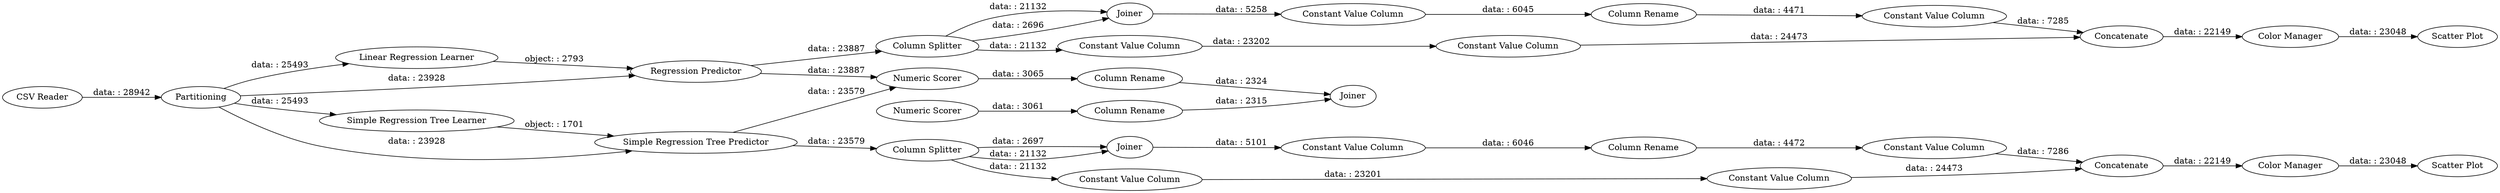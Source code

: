 digraph {
	"2667735899254425161_67" [label=Joiner]
	"-2665654971376213286_69" [label="Constant Value Column"]
	"1915913499362986449_200" [label="Scatter Plot"]
	"-2665654971376213286_73" [label="Constant Value Column"]
	"-1775580001884331517_193" [label=Joiner]
	"-1775580001884331517_192" [label="Numeric Scorer"]
	"-1775580001884331517_61" [label="Numeric Scorer"]
	"1915913499362986449_199" [label="Color Manager"]
	"2667735899254425161_73" [label="Constant Value Column"]
	"2667735899254425161_68" [label=Concatenate]
	"1915913499362986449_191" [label="Regression Predictor"]
	"1915913499362986449_190" [label="Linear Regression Learner"]
	"1915913499362986449_201" [label="CSV Reader"]
	"2667735899254425161_71" [label="Column Rename"]
	"1915913499362986449_189" [label="Scatter Plot"]
	"-2665654971376213286_70" [label="Constant Value Column"]
	"-2665654971376213286_67" [label=Joiner]
	"2667735899254425161_70" [label="Constant Value Column"]
	"2667735899254425161_69" [label="Constant Value Column"]
	"1915913499362986449_188" [label="Color Manager"]
	"-2665654971376213286_66" [label="Column Splitter"]
	"-2665654971376213286_72" [label="Constant Value Column"]
	"1915913499362986449_59" [label="Simple Regression Tree Learner"]
	"1915913499362986449_54" [label=Partitioning]
	"-2665654971376213286_68" [label=Concatenate]
	"2667735899254425161_66" [label="Column Splitter"]
	"-2665654971376213286_71" [label="Column Rename"]
	"1915913499362986449_60" [label="Simple Regression Tree Predictor"]
	"-1775580001884331517_195" [label="Column Rename"]
	"2667735899254425161_72" [label="Constant Value Column"]
	"-1775580001884331517_194" [label="Column Rename"]
	"2667735899254425161_66" -> "2667735899254425161_67" [label="data: : 21132"]
	"2667735899254425161_66" -> "2667735899254425161_70" [label="data: : 21132"]
	"1915913499362986449_54" -> "1915913499362986449_59" [label="data: : 25493"]
	"2667735899254425161_73" -> "2667735899254425161_68" [label="data: : 7285"]
	"-2665654971376213286_69" -> "-2665654971376213286_71" [label="data: : 6046"]
	"-1775580001884331517_194" -> "-1775580001884331517_193" [label="data: : 2315"]
	"1915913499362986449_201" -> "1915913499362986449_54" [label="data: : 28942"]
	"1915913499362986449_190" -> "1915913499362986449_191" [label="object: : 2793"]
	"-2665654971376213286_73" -> "-2665654971376213286_68" [label="data: : 7286"]
	"-1775580001884331517_192" -> "-1775580001884331517_194" [label="data: : 3061"]
	"-2665654971376213286_67" -> "-2665654971376213286_69" [label="data: : 5101"]
	"-1775580001884331517_195" -> "-1775580001884331517_193" [label="data: : 2324"]
	"2667735899254425161_66" -> "2667735899254425161_67" [label="data: : 2696"]
	"-2665654971376213286_72" -> "-2665654971376213286_68" [label="data: : 24473"]
	"2667735899254425161_67" -> "2667735899254425161_69" [label="data: : 5258"]
	"1915913499362986449_199" -> "1915913499362986449_200" [label="data: : 23048"]
	"1915913499362986449_60" -> "-1775580001884331517_61" [label="data: : 23579"]
	"-2665654971376213286_71" -> "-2665654971376213286_73" [label="data: : 4472"]
	"1915913499362986449_188" -> "1915913499362986449_189" [label="data: : 23048"]
	"1915913499362986449_59" -> "1915913499362986449_60" [label="object: : 1701"]
	"1915913499362986449_54" -> "1915913499362986449_60" [label="data: : 23928"]
	"2667735899254425161_72" -> "2667735899254425161_68" [label="data: : 24473"]
	"2667735899254425161_68" -> "1915913499362986449_199" [label="data: : 22149"]
	"-2665654971376213286_68" -> "1915913499362986449_188" [label="data: : 22149"]
	"2667735899254425161_69" -> "2667735899254425161_71" [label="data: : 6045"]
	"-2665654971376213286_66" -> "-2665654971376213286_67" [label="data: : 2697"]
	"1915913499362986449_60" -> "-2665654971376213286_66" [label="data: : 23579"]
	"1915913499362986449_54" -> "1915913499362986449_191" [label="data: : 23928"]
	"-2665654971376213286_66" -> "-2665654971376213286_70" [label="data: : 21132"]
	"1915913499362986449_191" -> "2667735899254425161_66" [label="data: : 23887"]
	"1915913499362986449_191" -> "-1775580001884331517_61" [label="data: : 23887"]
	"2667735899254425161_70" -> "2667735899254425161_72" [label="data: : 23202"]
	"-2665654971376213286_70" -> "-2665654971376213286_72" [label="data: : 23201"]
	"-2665654971376213286_66" -> "-2665654971376213286_67" [label="data: : 21132"]
	"2667735899254425161_71" -> "2667735899254425161_73" [label="data: : 4471"]
	"-1775580001884331517_61" -> "-1775580001884331517_195" [label="data: : 3065"]
	"1915913499362986449_54" -> "1915913499362986449_190" [label="data: : 25493"]
	rankdir=LR
}
